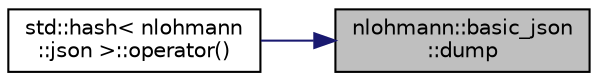 digraph "nlohmann::basic_json::dump"
{
 // LATEX_PDF_SIZE
  edge [fontname="Helvetica",fontsize="10",labelfontname="Helvetica",labelfontsize="10"];
  node [fontname="Helvetica",fontsize="10",shape=record];
  rankdir="RL";
  Node112 [label="nlohmann::basic_json\l::dump",height=0.2,width=0.4,color="black", fillcolor="grey75", style="filled", fontcolor="black",tooltip="serialization"];
  Node112 -> Node113 [dir="back",color="midnightblue",fontsize="10",style="solid"];
  Node113 [label="std::hash\< nlohmann\l::json \>::operator()",height=0.2,width=0.4,color="black", fillcolor="white", style="filled",URL="$structstd_1_1hash_3_01nlohmann_1_1json_01_4.html#aec1567d1fa47dbe5b77954dce3a55b64",tooltip="return a hash value for a JSON object"];
}
